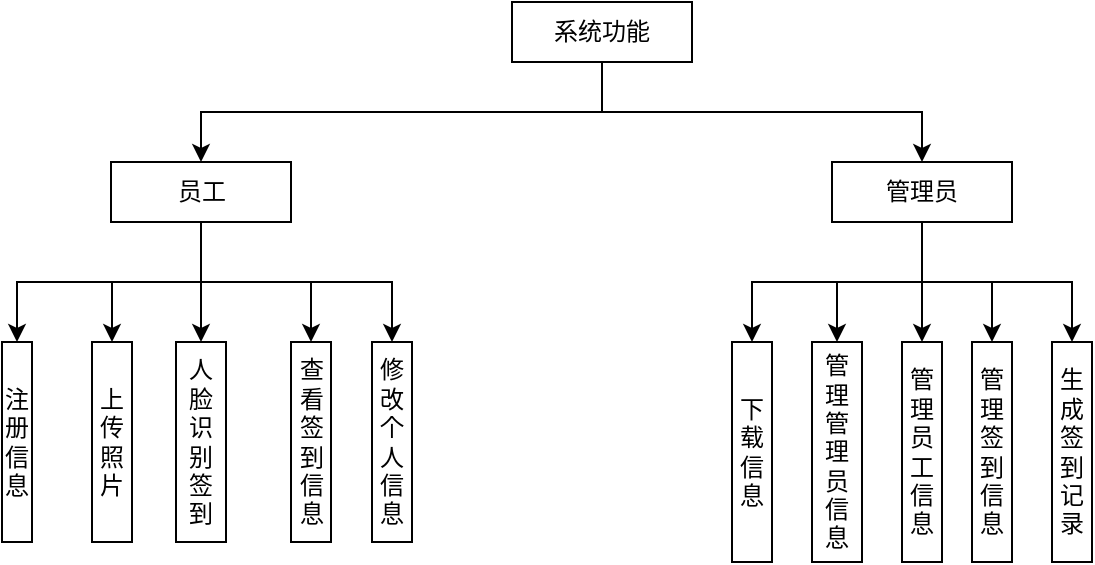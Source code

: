 <mxfile version="22.1.16" type="device">
  <diagram name="第 1 页" id="apoJPsJjBg8CX1-Na4-z">
    <mxGraphModel dx="1215" dy="469" grid="1" gridSize="10" guides="1" tooltips="1" connect="1" arrows="1" fold="1" page="1" pageScale="1" pageWidth="827" pageHeight="1169" math="0" shadow="0">
      <root>
        <mxCell id="0" />
        <mxCell id="1" parent="0" />
        <mxCell id="6KbrJ-jxz7_n-mkmZB-c-22" style="edgeStyle=orthogonalEdgeStyle;rounded=0;orthogonalLoop=1;jettySize=auto;html=1;exitX=0.5;exitY=1;exitDx=0;exitDy=0;" edge="1" parent="1" source="6KbrJ-jxz7_n-mkmZB-c-2" target="6KbrJ-jxz7_n-mkmZB-c-7">
          <mxGeometry relative="1" as="geometry" />
        </mxCell>
        <mxCell id="6KbrJ-jxz7_n-mkmZB-c-23" style="edgeStyle=orthogonalEdgeStyle;rounded=0;orthogonalLoop=1;jettySize=auto;html=1;exitX=0.5;exitY=1;exitDx=0;exitDy=0;entryX=0.5;entryY=0;entryDx=0;entryDy=0;" edge="1" parent="1" source="6KbrJ-jxz7_n-mkmZB-c-2" target="6KbrJ-jxz7_n-mkmZB-c-8">
          <mxGeometry relative="1" as="geometry" />
        </mxCell>
        <mxCell id="6KbrJ-jxz7_n-mkmZB-c-24" style="edgeStyle=orthogonalEdgeStyle;rounded=0;orthogonalLoop=1;jettySize=auto;html=1;exitX=0.5;exitY=1;exitDx=0;exitDy=0;" edge="1" parent="1" source="6KbrJ-jxz7_n-mkmZB-c-2" target="6KbrJ-jxz7_n-mkmZB-c-9">
          <mxGeometry relative="1" as="geometry" />
        </mxCell>
        <mxCell id="6KbrJ-jxz7_n-mkmZB-c-25" style="edgeStyle=orthogonalEdgeStyle;rounded=0;orthogonalLoop=1;jettySize=auto;html=1;exitX=0.5;exitY=1;exitDx=0;exitDy=0;" edge="1" parent="1" source="6KbrJ-jxz7_n-mkmZB-c-2" target="6KbrJ-jxz7_n-mkmZB-c-21">
          <mxGeometry relative="1" as="geometry" />
        </mxCell>
        <mxCell id="6KbrJ-jxz7_n-mkmZB-c-51" style="edgeStyle=orthogonalEdgeStyle;rounded=0;orthogonalLoop=1;jettySize=auto;html=1;exitX=0.5;exitY=1;exitDx=0;exitDy=0;" edge="1" parent="1" source="6KbrJ-jxz7_n-mkmZB-c-2" target="6KbrJ-jxz7_n-mkmZB-c-10">
          <mxGeometry relative="1" as="geometry" />
        </mxCell>
        <mxCell id="6KbrJ-jxz7_n-mkmZB-c-2" value="员工" style="rounded=0;whiteSpace=wrap;html=1;" vertex="1" parent="1">
          <mxGeometry x="-80.5" y="150" width="90" height="30" as="geometry" />
        </mxCell>
        <mxCell id="6KbrJ-jxz7_n-mkmZB-c-33" style="edgeStyle=orthogonalEdgeStyle;rounded=0;orthogonalLoop=1;jettySize=auto;html=1;exitX=0.5;exitY=1;exitDx=0;exitDy=0;entryX=0.5;entryY=0;entryDx=0;entryDy=0;" edge="1" parent="1" source="6KbrJ-jxz7_n-mkmZB-c-4" target="6KbrJ-jxz7_n-mkmZB-c-2">
          <mxGeometry relative="1" as="geometry" />
        </mxCell>
        <mxCell id="6KbrJ-jxz7_n-mkmZB-c-34" style="edgeStyle=orthogonalEdgeStyle;rounded=0;orthogonalLoop=1;jettySize=auto;html=1;exitX=0.5;exitY=1;exitDx=0;exitDy=0;" edge="1" parent="1" source="6KbrJ-jxz7_n-mkmZB-c-4" target="6KbrJ-jxz7_n-mkmZB-c-5">
          <mxGeometry relative="1" as="geometry" />
        </mxCell>
        <mxCell id="6KbrJ-jxz7_n-mkmZB-c-4" value="系统功能" style="rounded=0;whiteSpace=wrap;html=1;" vertex="1" parent="1">
          <mxGeometry x="120" y="70" width="90" height="30" as="geometry" />
        </mxCell>
        <mxCell id="6KbrJ-jxz7_n-mkmZB-c-37" style="edgeStyle=orthogonalEdgeStyle;rounded=0;orthogonalLoop=1;jettySize=auto;html=1;exitX=0.5;exitY=1;exitDx=0;exitDy=0;entryX=0.5;entryY=0;entryDx=0;entryDy=0;" edge="1" parent="1" source="6KbrJ-jxz7_n-mkmZB-c-5" target="6KbrJ-jxz7_n-mkmZB-c-17">
          <mxGeometry relative="1" as="geometry" />
        </mxCell>
        <mxCell id="6KbrJ-jxz7_n-mkmZB-c-39" style="edgeStyle=orthogonalEdgeStyle;rounded=0;orthogonalLoop=1;jettySize=auto;html=1;exitX=0.5;exitY=1;exitDx=0;exitDy=0;entryX=0.5;entryY=0;entryDx=0;entryDy=0;" edge="1" parent="1" source="6KbrJ-jxz7_n-mkmZB-c-5" target="6KbrJ-jxz7_n-mkmZB-c-18">
          <mxGeometry relative="1" as="geometry" />
        </mxCell>
        <mxCell id="6KbrJ-jxz7_n-mkmZB-c-40" style="edgeStyle=orthogonalEdgeStyle;rounded=0;orthogonalLoop=1;jettySize=auto;html=1;exitX=0.5;exitY=1;exitDx=0;exitDy=0;" edge="1" parent="1" source="6KbrJ-jxz7_n-mkmZB-c-5" target="6KbrJ-jxz7_n-mkmZB-c-19">
          <mxGeometry relative="1" as="geometry" />
        </mxCell>
        <mxCell id="6KbrJ-jxz7_n-mkmZB-c-47" style="edgeStyle=orthogonalEdgeStyle;rounded=0;orthogonalLoop=1;jettySize=auto;html=1;exitX=0.5;exitY=1;exitDx=0;exitDy=0;" edge="1" parent="1" source="6KbrJ-jxz7_n-mkmZB-c-5" target="6KbrJ-jxz7_n-mkmZB-c-44">
          <mxGeometry relative="1" as="geometry" />
        </mxCell>
        <mxCell id="6KbrJ-jxz7_n-mkmZB-c-50" style="edgeStyle=orthogonalEdgeStyle;rounded=0;orthogonalLoop=1;jettySize=auto;html=1;exitX=0.5;exitY=1;exitDx=0;exitDy=0;" edge="1" parent="1" source="6KbrJ-jxz7_n-mkmZB-c-5" target="6KbrJ-jxz7_n-mkmZB-c-16">
          <mxGeometry relative="1" as="geometry" />
        </mxCell>
        <mxCell id="6KbrJ-jxz7_n-mkmZB-c-5" value="管理员" style="rounded=0;whiteSpace=wrap;html=1;" vertex="1" parent="1">
          <mxGeometry x="280" y="150" width="90" height="30" as="geometry" />
        </mxCell>
        <mxCell id="6KbrJ-jxz7_n-mkmZB-c-7" value="上传照片" style="rounded=0;whiteSpace=wrap;html=1;" vertex="1" parent="1">
          <mxGeometry x="-90" y="240" width="20" height="100" as="geometry" />
        </mxCell>
        <mxCell id="6KbrJ-jxz7_n-mkmZB-c-8" value="人脸识别签到" style="rounded=0;whiteSpace=wrap;html=1;" vertex="1" parent="1">
          <mxGeometry x="-48" y="240" width="25" height="100" as="geometry" />
        </mxCell>
        <mxCell id="6KbrJ-jxz7_n-mkmZB-c-9" value="查看签到信息" style="rounded=0;whiteSpace=wrap;html=1;" vertex="1" parent="1">
          <mxGeometry x="9.5" y="240" width="20" height="100" as="geometry" />
        </mxCell>
        <mxCell id="6KbrJ-jxz7_n-mkmZB-c-10" value="修改个人信息" style="rounded=0;whiteSpace=wrap;html=1;" vertex="1" parent="1">
          <mxGeometry x="50" y="240" width="20" height="100" as="geometry" />
        </mxCell>
        <mxCell id="6KbrJ-jxz7_n-mkmZB-c-16" value="生成签到记录" style="rounded=0;whiteSpace=wrap;html=1;" vertex="1" parent="1">
          <mxGeometry x="390" y="240" width="20" height="110" as="geometry" />
        </mxCell>
        <mxCell id="6KbrJ-jxz7_n-mkmZB-c-17" value="管理管理员信息" style="rounded=0;whiteSpace=wrap;html=1;" vertex="1" parent="1">
          <mxGeometry x="270" y="240" width="25" height="110" as="geometry" />
        </mxCell>
        <mxCell id="6KbrJ-jxz7_n-mkmZB-c-18" value="下载信息" style="rounded=0;whiteSpace=wrap;html=1;" vertex="1" parent="1">
          <mxGeometry x="230" y="240" width="20" height="110" as="geometry" />
        </mxCell>
        <mxCell id="6KbrJ-jxz7_n-mkmZB-c-19" value="管理员工信息" style="rounded=0;whiteSpace=wrap;html=1;" vertex="1" parent="1">
          <mxGeometry x="315" y="240" width="20" height="110" as="geometry" />
        </mxCell>
        <mxCell id="6KbrJ-jxz7_n-mkmZB-c-21" value="注册信息" style="rounded=0;whiteSpace=wrap;html=1;" vertex="1" parent="1">
          <mxGeometry x="-135" y="240" width="15" height="100" as="geometry" />
        </mxCell>
        <mxCell id="6KbrJ-jxz7_n-mkmZB-c-44" value="管理签到信息" style="rounded=0;whiteSpace=wrap;html=1;" vertex="1" parent="1">
          <mxGeometry x="350" y="240" width="20" height="110" as="geometry" />
        </mxCell>
      </root>
    </mxGraphModel>
  </diagram>
</mxfile>
